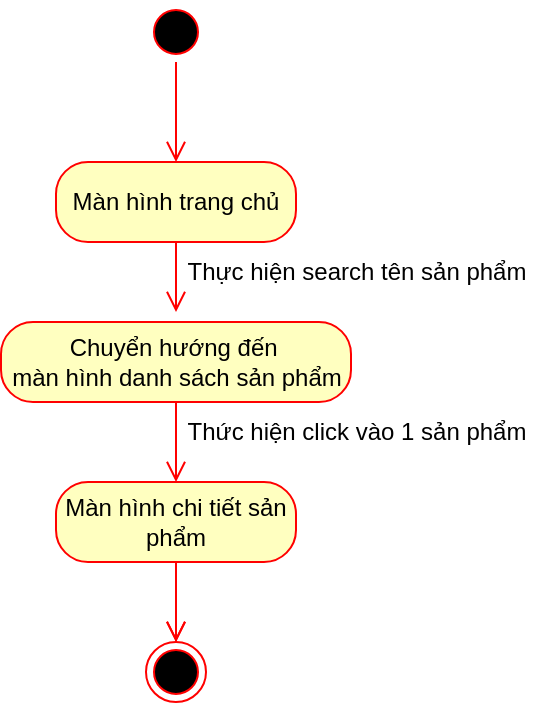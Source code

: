 <mxfile version="21.7.4" type="github">
  <diagram name="Trang-1" id="1jcJ26ELVOyJUw2u0H31">
    <mxGraphModel dx="1313" dy="668" grid="1" gridSize="10" guides="1" tooltips="1" connect="1" arrows="1" fold="1" page="1" pageScale="1" pageWidth="827" pageHeight="1169" math="0" shadow="0">
      <root>
        <mxCell id="0" />
        <mxCell id="1" parent="0" />
        <mxCell id="kQvDhe2d8-AekXP81L8x-2" value="Màn hình trang chủ" style="rounded=1;whiteSpace=wrap;html=1;arcSize=40;fontColor=#000000;fillColor=#ffffc0;strokeColor=#ff0000;" vertex="1" parent="1">
          <mxGeometry x="325" y="120" width="120" height="40" as="geometry" />
        </mxCell>
        <mxCell id="kQvDhe2d8-AekXP81L8x-3" value="" style="edgeStyle=orthogonalEdgeStyle;html=1;verticalAlign=bottom;endArrow=open;endSize=8;strokeColor=#ff0000;rounded=0;" edge="1" source="kQvDhe2d8-AekXP81L8x-2" parent="1">
          <mxGeometry relative="1" as="geometry">
            <mxPoint x="385" y="195" as="targetPoint" />
          </mxGeometry>
        </mxCell>
        <mxCell id="kQvDhe2d8-AekXP81L8x-5" value="Chuyển hướng đến&amp;nbsp;&lt;br&gt;màn hình danh sách sản phẩm" style="rounded=1;whiteSpace=wrap;html=1;arcSize=40;fontColor=#000000;fillColor=#ffffc0;strokeColor=#ff0000;" vertex="1" parent="1">
          <mxGeometry x="297.5" y="200" width="175" height="40" as="geometry" />
        </mxCell>
        <mxCell id="kQvDhe2d8-AekXP81L8x-6" value="" style="edgeStyle=orthogonalEdgeStyle;html=1;verticalAlign=bottom;endArrow=open;endSize=8;strokeColor=#ff0000;rounded=0;entryX=0.5;entryY=0;entryDx=0;entryDy=0;" edge="1" source="kQvDhe2d8-AekXP81L8x-5" parent="1" target="kQvDhe2d8-AekXP81L8x-7">
          <mxGeometry relative="1" as="geometry">
            <mxPoint x="385" y="300" as="targetPoint" />
          </mxGeometry>
        </mxCell>
        <mxCell id="kQvDhe2d8-AekXP81L8x-7" value="Màn hình chi tiết sản phẩm" style="rounded=1;whiteSpace=wrap;html=1;arcSize=40;fontColor=#000000;fillColor=#ffffc0;strokeColor=#ff0000;" vertex="1" parent="1">
          <mxGeometry x="325" y="280" width="120" height="40" as="geometry" />
        </mxCell>
        <mxCell id="kQvDhe2d8-AekXP81L8x-8" value="" style="edgeStyle=orthogonalEdgeStyle;html=1;verticalAlign=bottom;endArrow=open;endSize=8;strokeColor=#ff0000;rounded=0;" edge="1" source="kQvDhe2d8-AekXP81L8x-11" parent="1">
          <mxGeometry relative="1" as="geometry">
            <mxPoint x="385" y="360" as="targetPoint" />
          </mxGeometry>
        </mxCell>
        <mxCell id="kQvDhe2d8-AekXP81L8x-12" value="" style="edgeStyle=orthogonalEdgeStyle;html=1;verticalAlign=bottom;endArrow=open;endSize=8;strokeColor=#ff0000;rounded=0;" edge="1" parent="1" source="kQvDhe2d8-AekXP81L8x-7" target="kQvDhe2d8-AekXP81L8x-11">
          <mxGeometry relative="1" as="geometry">
            <mxPoint x="385" y="360" as="targetPoint" />
            <mxPoint x="385" y="320" as="sourcePoint" />
          </mxGeometry>
        </mxCell>
        <mxCell id="kQvDhe2d8-AekXP81L8x-11" value="" style="ellipse;html=1;shape=endState;fillColor=#000000;strokeColor=#ff0000;" vertex="1" parent="1">
          <mxGeometry x="370" y="360" width="30" height="30" as="geometry" />
        </mxCell>
        <mxCell id="kQvDhe2d8-AekXP81L8x-13" value="" style="ellipse;html=1;shape=startState;fillColor=#000000;strokeColor=#ff0000;" vertex="1" parent="1">
          <mxGeometry x="370" y="40" width="30" height="30" as="geometry" />
        </mxCell>
        <mxCell id="kQvDhe2d8-AekXP81L8x-14" value="" style="edgeStyle=orthogonalEdgeStyle;html=1;verticalAlign=bottom;endArrow=open;endSize=8;strokeColor=#ff0000;rounded=0;entryX=0.5;entryY=0;entryDx=0;entryDy=0;" edge="1" source="kQvDhe2d8-AekXP81L8x-13" parent="1" target="kQvDhe2d8-AekXP81L8x-2">
          <mxGeometry relative="1" as="geometry">
            <mxPoint x="455" y="310" as="targetPoint" />
          </mxGeometry>
        </mxCell>
        <mxCell id="kQvDhe2d8-AekXP81L8x-16" value="Thực hiện search tên sản phẩm" style="text;html=1;align=center;verticalAlign=middle;resizable=0;points=[];autosize=1;strokeColor=none;fillColor=none;" vertex="1" parent="1">
          <mxGeometry x="390" y="160" width="170" height="30" as="geometry" />
        </mxCell>
        <mxCell id="kQvDhe2d8-AekXP81L8x-17" value="Thức hiện click vào 1 sản phẩm" style="text;html=1;align=center;verticalAlign=middle;resizable=0;points=[];autosize=1;strokeColor=none;fillColor=none;" vertex="1" parent="1">
          <mxGeometry x="385" y="240" width="180" height="30" as="geometry" />
        </mxCell>
      </root>
    </mxGraphModel>
  </diagram>
</mxfile>
